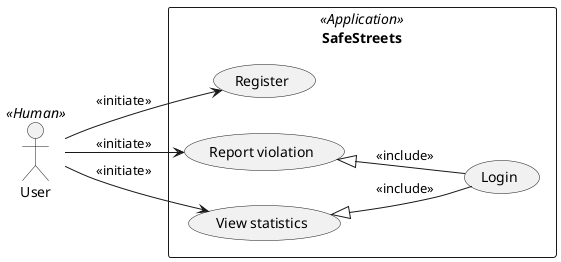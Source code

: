 @startuml rasd_use_case_diagram_user
left to right direction
skinparam Shadowing false

:User: <<Human>>
:SafeStreets: <<Application>>

rectangle SafeStreets {
    (Register)
    (Report violation)  <|-- (Login) : <<include>>
    (View statistics)   <|-- (Login) : <<include>>
    (Login)
}

:User: --> (Register) : <<initiate>>
:User: --> (Report violation) : <<initiate>>
:User: --> (View statistics) : <<initiate>>

@enduml